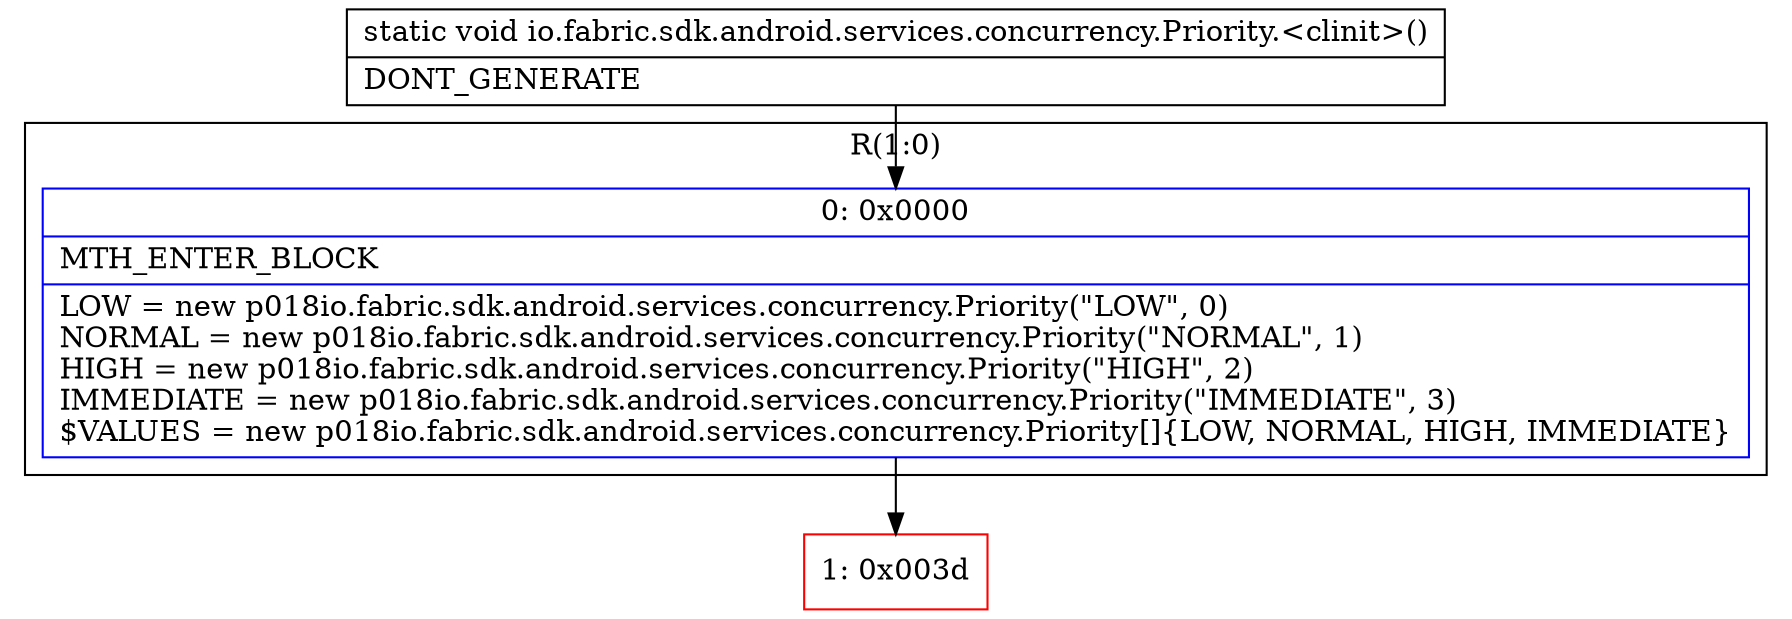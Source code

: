 digraph "CFG forio.fabric.sdk.android.services.concurrency.Priority.\<clinit\>()V" {
subgraph cluster_Region_1414624835 {
label = "R(1:0)";
node [shape=record,color=blue];
Node_0 [shape=record,label="{0\:\ 0x0000|MTH_ENTER_BLOCK\l|LOW = new p018io.fabric.sdk.android.services.concurrency.Priority(\"LOW\", 0)\lNORMAL = new p018io.fabric.sdk.android.services.concurrency.Priority(\"NORMAL\", 1)\lHIGH = new p018io.fabric.sdk.android.services.concurrency.Priority(\"HIGH\", 2)\lIMMEDIATE = new p018io.fabric.sdk.android.services.concurrency.Priority(\"IMMEDIATE\", 3)\l$VALUES = new p018io.fabric.sdk.android.services.concurrency.Priority[]\{LOW, NORMAL, HIGH, IMMEDIATE\}\l}"];
}
Node_1 [shape=record,color=red,label="{1\:\ 0x003d}"];
MethodNode[shape=record,label="{static void io.fabric.sdk.android.services.concurrency.Priority.\<clinit\>()  | DONT_GENERATE\l}"];
MethodNode -> Node_0;
Node_0 -> Node_1;
}

